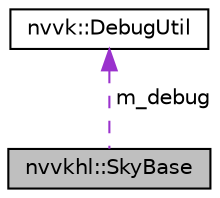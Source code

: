 digraph "nvvkhl::SkyBase"
{
 // LATEX_PDF_SIZE
  edge [fontname="Helvetica",fontsize="10",labelfontname="Helvetica",labelfontsize="10"];
  node [fontname="Helvetica",fontsize="10",shape=record];
  Node1 [label="nvvkhl::SkyBase",height=0.2,width=0.4,color="black", fillcolor="grey75", style="filled", fontcolor="black",tooltip=" "];
  Node2 -> Node1 [dir="back",color="darkorchid3",fontsize="10",style="dashed",label=" m_debug" ,fontname="Helvetica"];
  Node2 [label="nvvk::DebugUtil",height=0.2,width=0.4,color="black", fillcolor="white", style="filled",URL="$classnvvk_1_1_debug_util.html",tooltip=" "];
}

